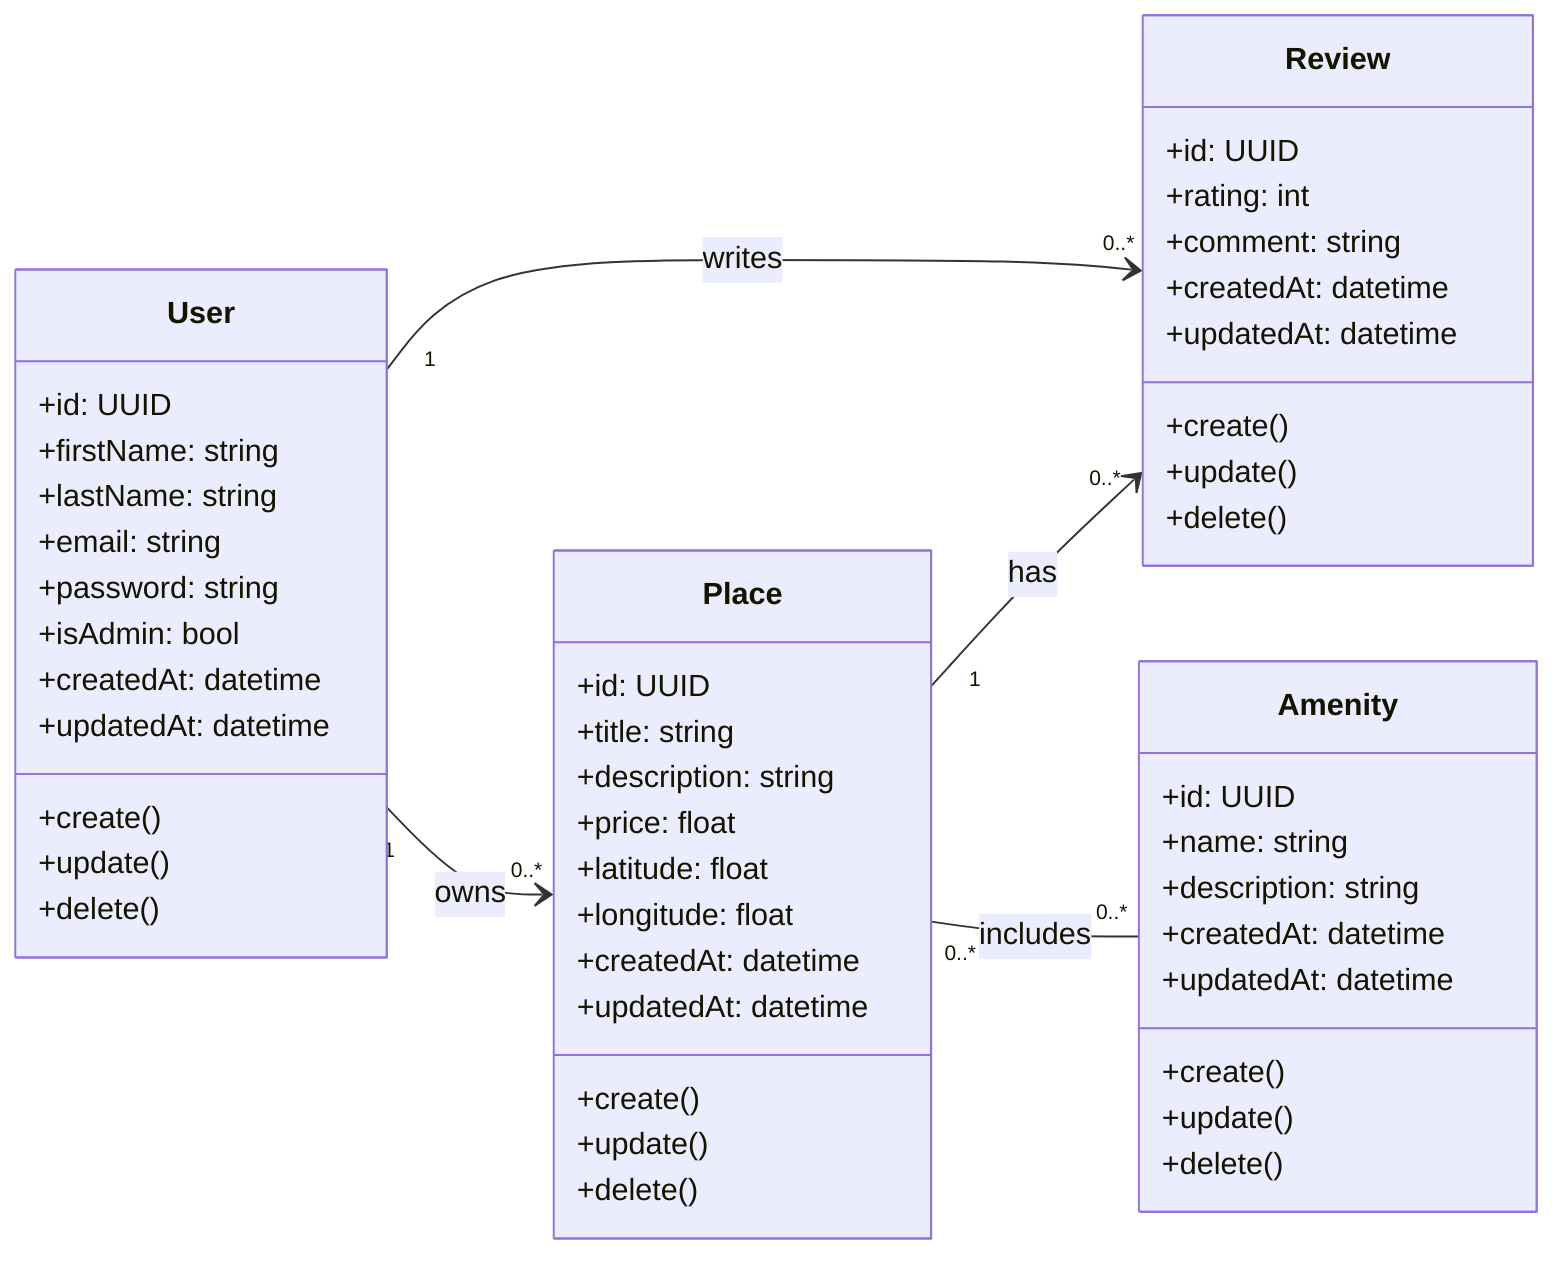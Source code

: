 classDiagram
direction LR

class User {
    +id: UUID
    +firstName: string
    +lastName: string
    +email: string
    +password: string
    +isAdmin: bool
    +createdAt: datetime
    +updatedAt: datetime
    +create()
    +update()
    +delete()
}

class Place {
    +id: UUID
    +title: string
    +description: string
    +price: float
    +latitude: float
    +longitude: float
    +createdAt: datetime
    +updatedAt: datetime
    +create()
    +update()
    +delete()
}

class Review {
    +id: UUID
    +rating: int
    +comment: string
    +createdAt: datetime
    +updatedAt: datetime
    +create()
    +update()
    +delete()
}

class Amenity {
    +id: UUID
    +name: string
    +description: string
    +createdAt: datetime
    +updatedAt: datetime
    +create()
    +update()
    +delete()
}

%% Relaciones
User "1" --> "0..*" Place : owns
User "1" --> "0..*" Review : writes
Place "1" --> "0..*" Review : has
Place "0..*" -- "0..*" Amenity : includes